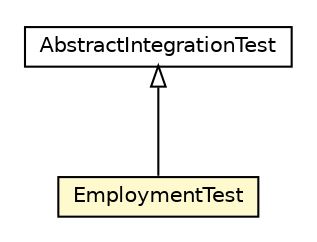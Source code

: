 #!/usr/local/bin/dot
#
# Class diagram 
# Generated by UMLGraph version R5_6_6-8-g8d7759 (http://www.umlgraph.org/)
#

digraph G {
	edge [fontname="Helvetica",fontsize=10,labelfontname="Helvetica",labelfontsize=10];
	node [fontname="Helvetica",fontsize=10,shape=plaintext];
	nodesep=0.25;
	ranksep=0.5;
	// org.dddlib.organisation.domain.EmploymentTest
	c23639 [label=<<table title="org.dddlib.organisation.domain.EmploymentTest" border="0" cellborder="1" cellspacing="0" cellpadding="2" port="p" bgcolor="lemonChiffon" href="./EmploymentTest.html">
		<tr><td><table border="0" cellspacing="0" cellpadding="1">
<tr><td align="center" balign="center"> EmploymentTest </td></tr>
		</table></td></tr>
		</table>>, URL="./EmploymentTest.html", fontname="Helvetica", fontcolor="black", fontsize=10.0];
	// org.dddlib.organisation.domain.AbstractIntegrationTest
	c23641 [label=<<table title="org.dddlib.organisation.domain.AbstractIntegrationTest" border="0" cellborder="1" cellspacing="0" cellpadding="2" port="p" href="./AbstractIntegrationTest.html">
		<tr><td><table border="0" cellspacing="0" cellpadding="1">
<tr><td align="center" balign="center"> AbstractIntegrationTest </td></tr>
		</table></td></tr>
		</table>>, URL="./AbstractIntegrationTest.html", fontname="Helvetica", fontcolor="black", fontsize=10.0];
	//org.dddlib.organisation.domain.EmploymentTest extends org.dddlib.organisation.domain.AbstractIntegrationTest
	c23641:p -> c23639:p [dir=back,arrowtail=empty];
}


